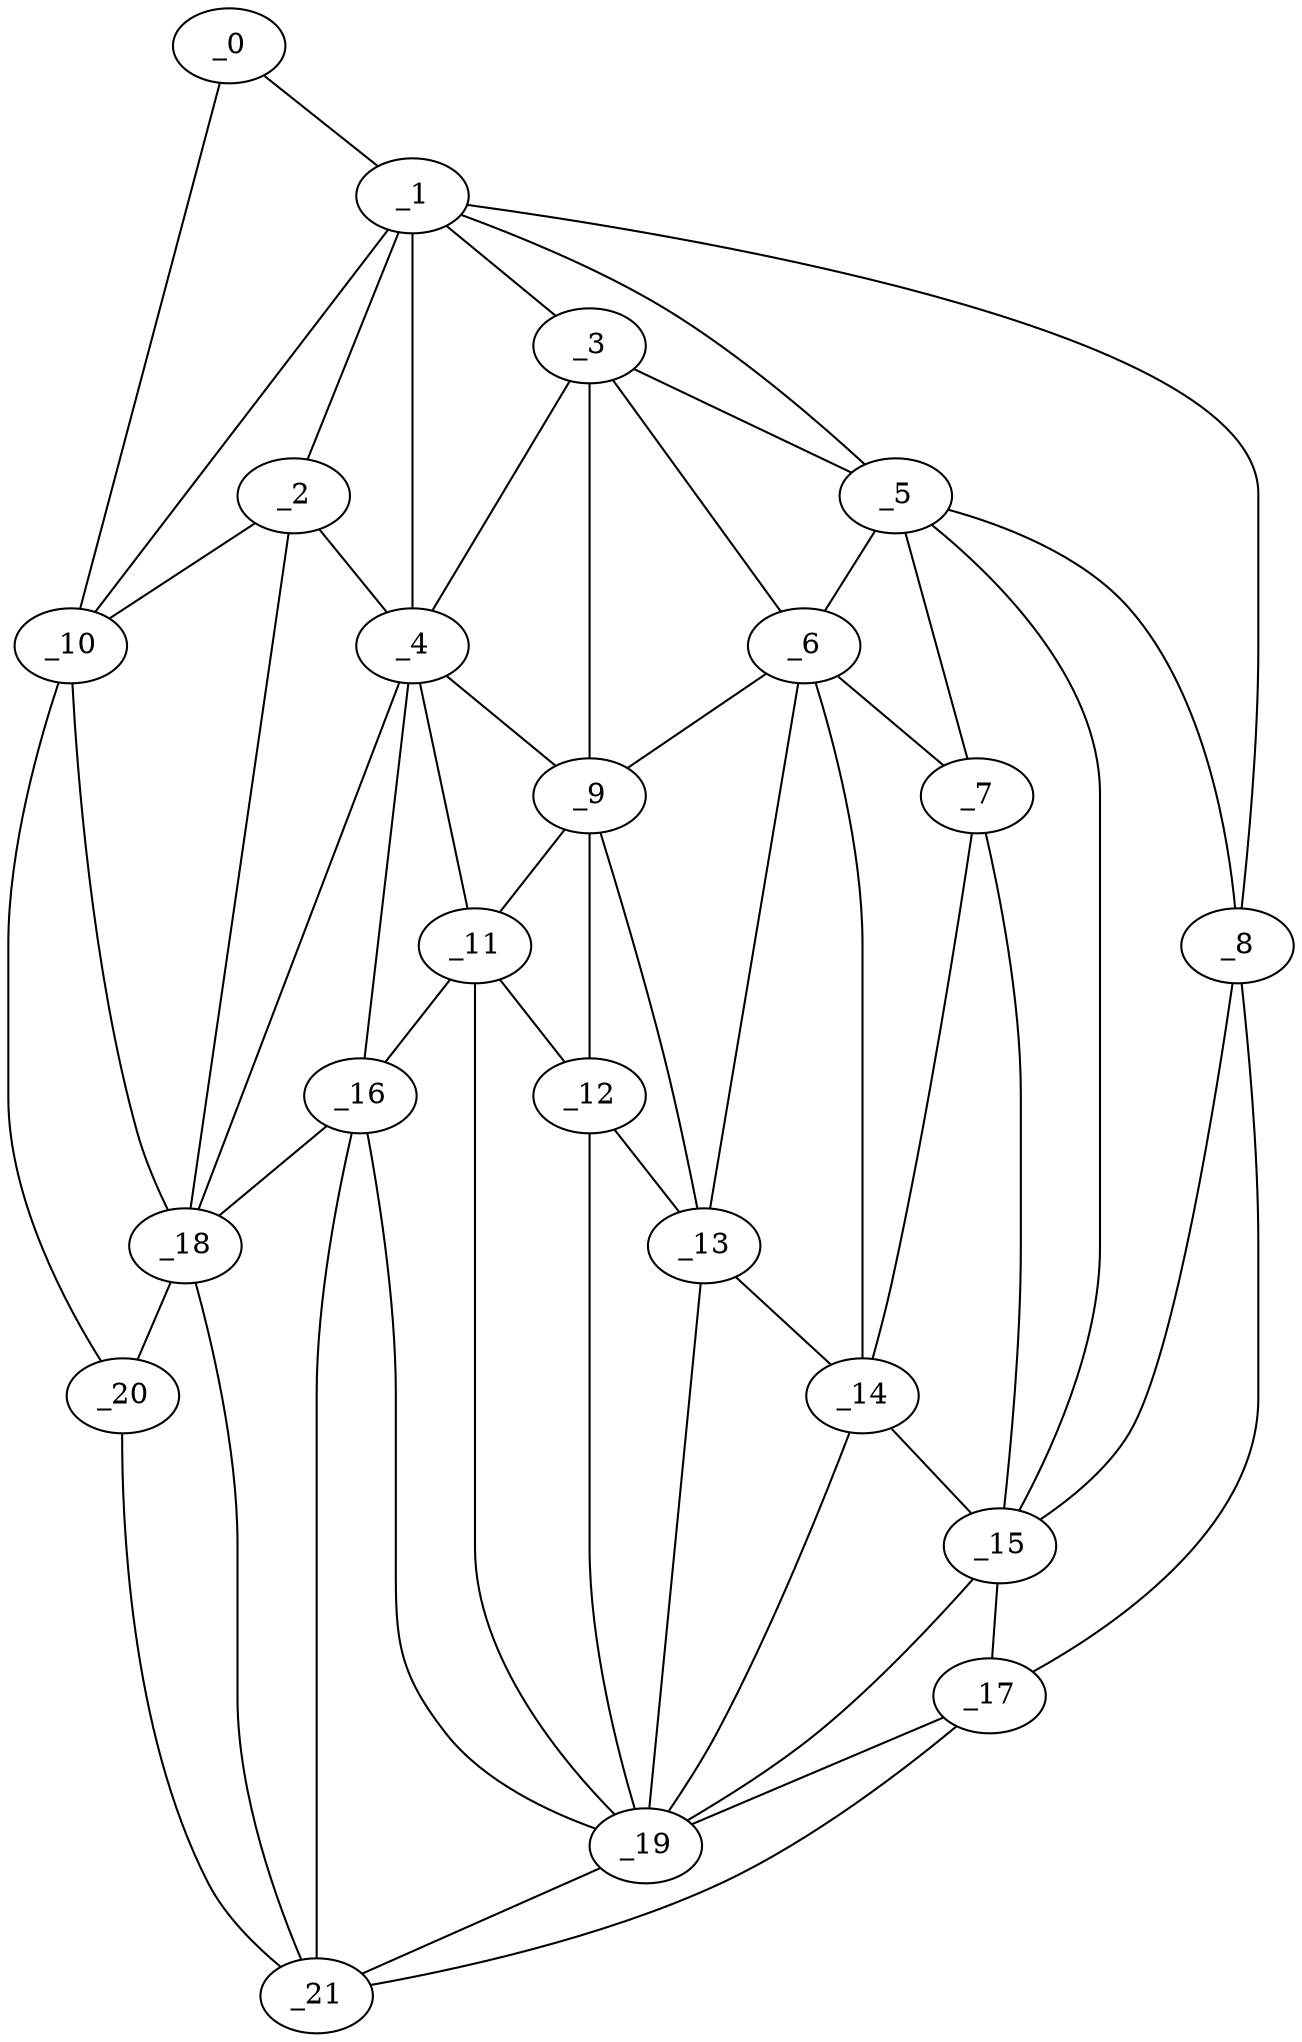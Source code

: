 graph "obj39__250.gxl" {
	_0	 [x=29,
		y=9];
	_1	 [x=32,
		y=20];
	_0 -- _1	 [valence=1];
	_10	 [x=72,
		y=3];
	_0 -- _10	 [valence=1];
	_2	 [x=55,
		y=39];
	_1 -- _2	 [valence=2];
	_3	 [x=58,
		y=82];
	_1 -- _3	 [valence=1];
	_4	 [x=61,
		y=58];
	_1 -- _4	 [valence=2];
	_5	 [x=63,
		y=106];
	_1 -- _5	 [valence=2];
	_8	 [x=66,
		y=124];
	_1 -- _8	 [valence=1];
	_1 -- _10	 [valence=1];
	_2 -- _4	 [valence=2];
	_2 -- _10	 [valence=2];
	_18	 [x=101,
		y=39];
	_2 -- _18	 [valence=2];
	_3 -- _4	 [valence=2];
	_3 -- _5	 [valence=2];
	_6	 [x=64,
		y=91];
	_3 -- _6	 [valence=2];
	_9	 [x=68,
		y=71];
	_3 -- _9	 [valence=2];
	_4 -- _9	 [valence=1];
	_11	 [x=95,
		y=65];
	_4 -- _11	 [valence=2];
	_16	 [x=98,
		y=54];
	_4 -- _16	 [valence=2];
	_4 -- _18	 [valence=2];
	_5 -- _6	 [valence=2];
	_7	 [x=66,
		y=99];
	_5 -- _7	 [valence=2];
	_5 -- _8	 [valence=2];
	_15	 [x=97,
		y=101];
	_5 -- _15	 [valence=2];
	_6 -- _7	 [valence=1];
	_6 -- _9	 [valence=2];
	_13	 [x=95,
		y=80];
	_6 -- _13	 [valence=2];
	_14	 [x=95,
		y=95];
	_6 -- _14	 [valence=1];
	_7 -- _14	 [valence=2];
	_7 -- _15	 [valence=1];
	_8 -- _15	 [valence=2];
	_17	 [x=99,
		y=120];
	_8 -- _17	 [valence=1];
	_9 -- _11	 [valence=2];
	_12	 [x=95,
		y=70];
	_9 -- _12	 [valence=2];
	_9 -- _13	 [valence=1];
	_10 -- _18	 [valence=1];
	_20	 [x=103,
		y=34];
	_10 -- _20	 [valence=1];
	_11 -- _12	 [valence=2];
	_11 -- _16	 [valence=2];
	_19	 [x=101,
		y=77];
	_11 -- _19	 [valence=1];
	_12 -- _13	 [valence=2];
	_12 -- _19	 [valence=2];
	_13 -- _14	 [valence=2];
	_13 -- _19	 [valence=2];
	_14 -- _15	 [valence=2];
	_14 -- _19	 [valence=2];
	_15 -- _17	 [valence=1];
	_15 -- _19	 [valence=2];
	_16 -- _18	 [valence=2];
	_16 -- _19	 [valence=2];
	_21	 [x=103,
		y=46];
	_16 -- _21	 [valence=1];
	_17 -- _19	 [valence=2];
	_17 -- _21	 [valence=1];
	_18 -- _20	 [valence=1];
	_18 -- _21	 [valence=2];
	_19 -- _21	 [valence=1];
	_20 -- _21	 [valence=1];
}
